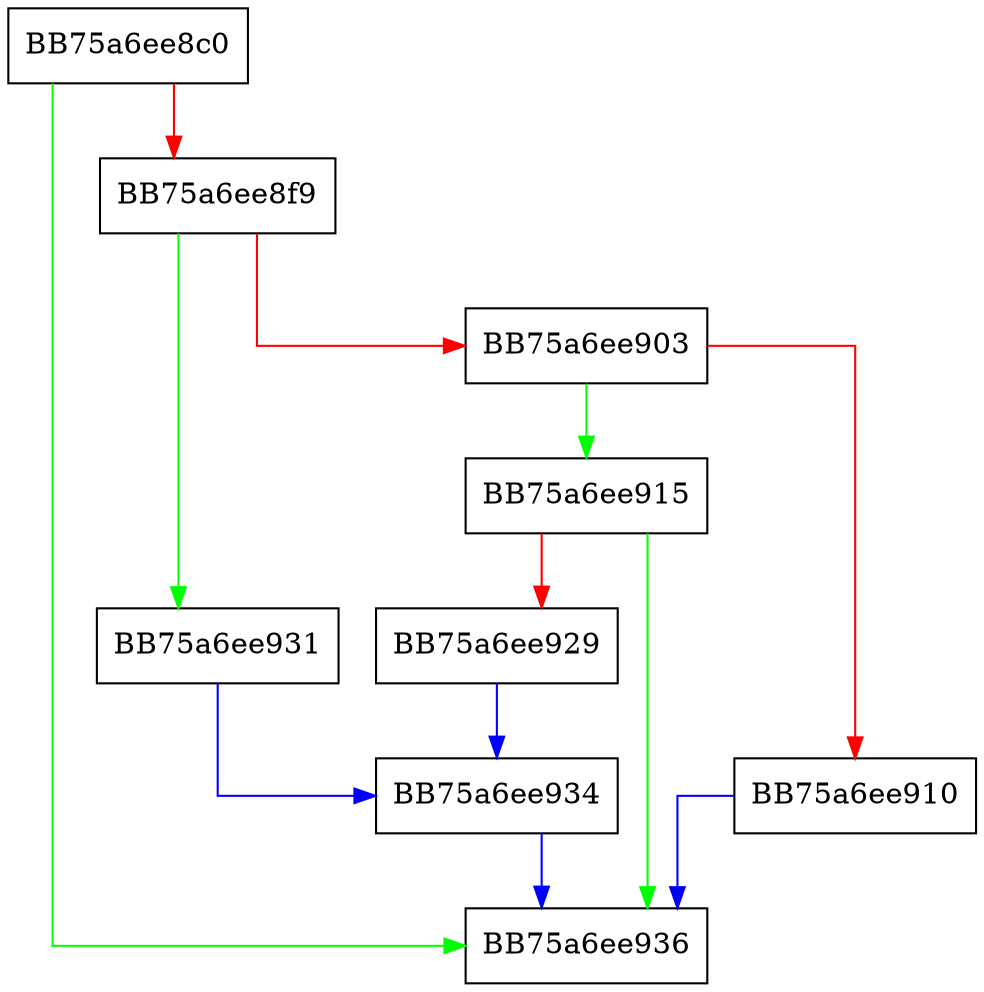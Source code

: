 digraph decode_position {
  node [shape="box"];
  graph [splines=ortho];
  BB75a6ee8c0 -> BB75a6ee936 [color="green"];
  BB75a6ee8c0 -> BB75a6ee8f9 [color="red"];
  BB75a6ee8f9 -> BB75a6ee931 [color="green"];
  BB75a6ee8f9 -> BB75a6ee903 [color="red"];
  BB75a6ee903 -> BB75a6ee915 [color="green"];
  BB75a6ee903 -> BB75a6ee910 [color="red"];
  BB75a6ee910 -> BB75a6ee936 [color="blue"];
  BB75a6ee915 -> BB75a6ee936 [color="green"];
  BB75a6ee915 -> BB75a6ee929 [color="red"];
  BB75a6ee929 -> BB75a6ee934 [color="blue"];
  BB75a6ee931 -> BB75a6ee934 [color="blue"];
  BB75a6ee934 -> BB75a6ee936 [color="blue"];
}